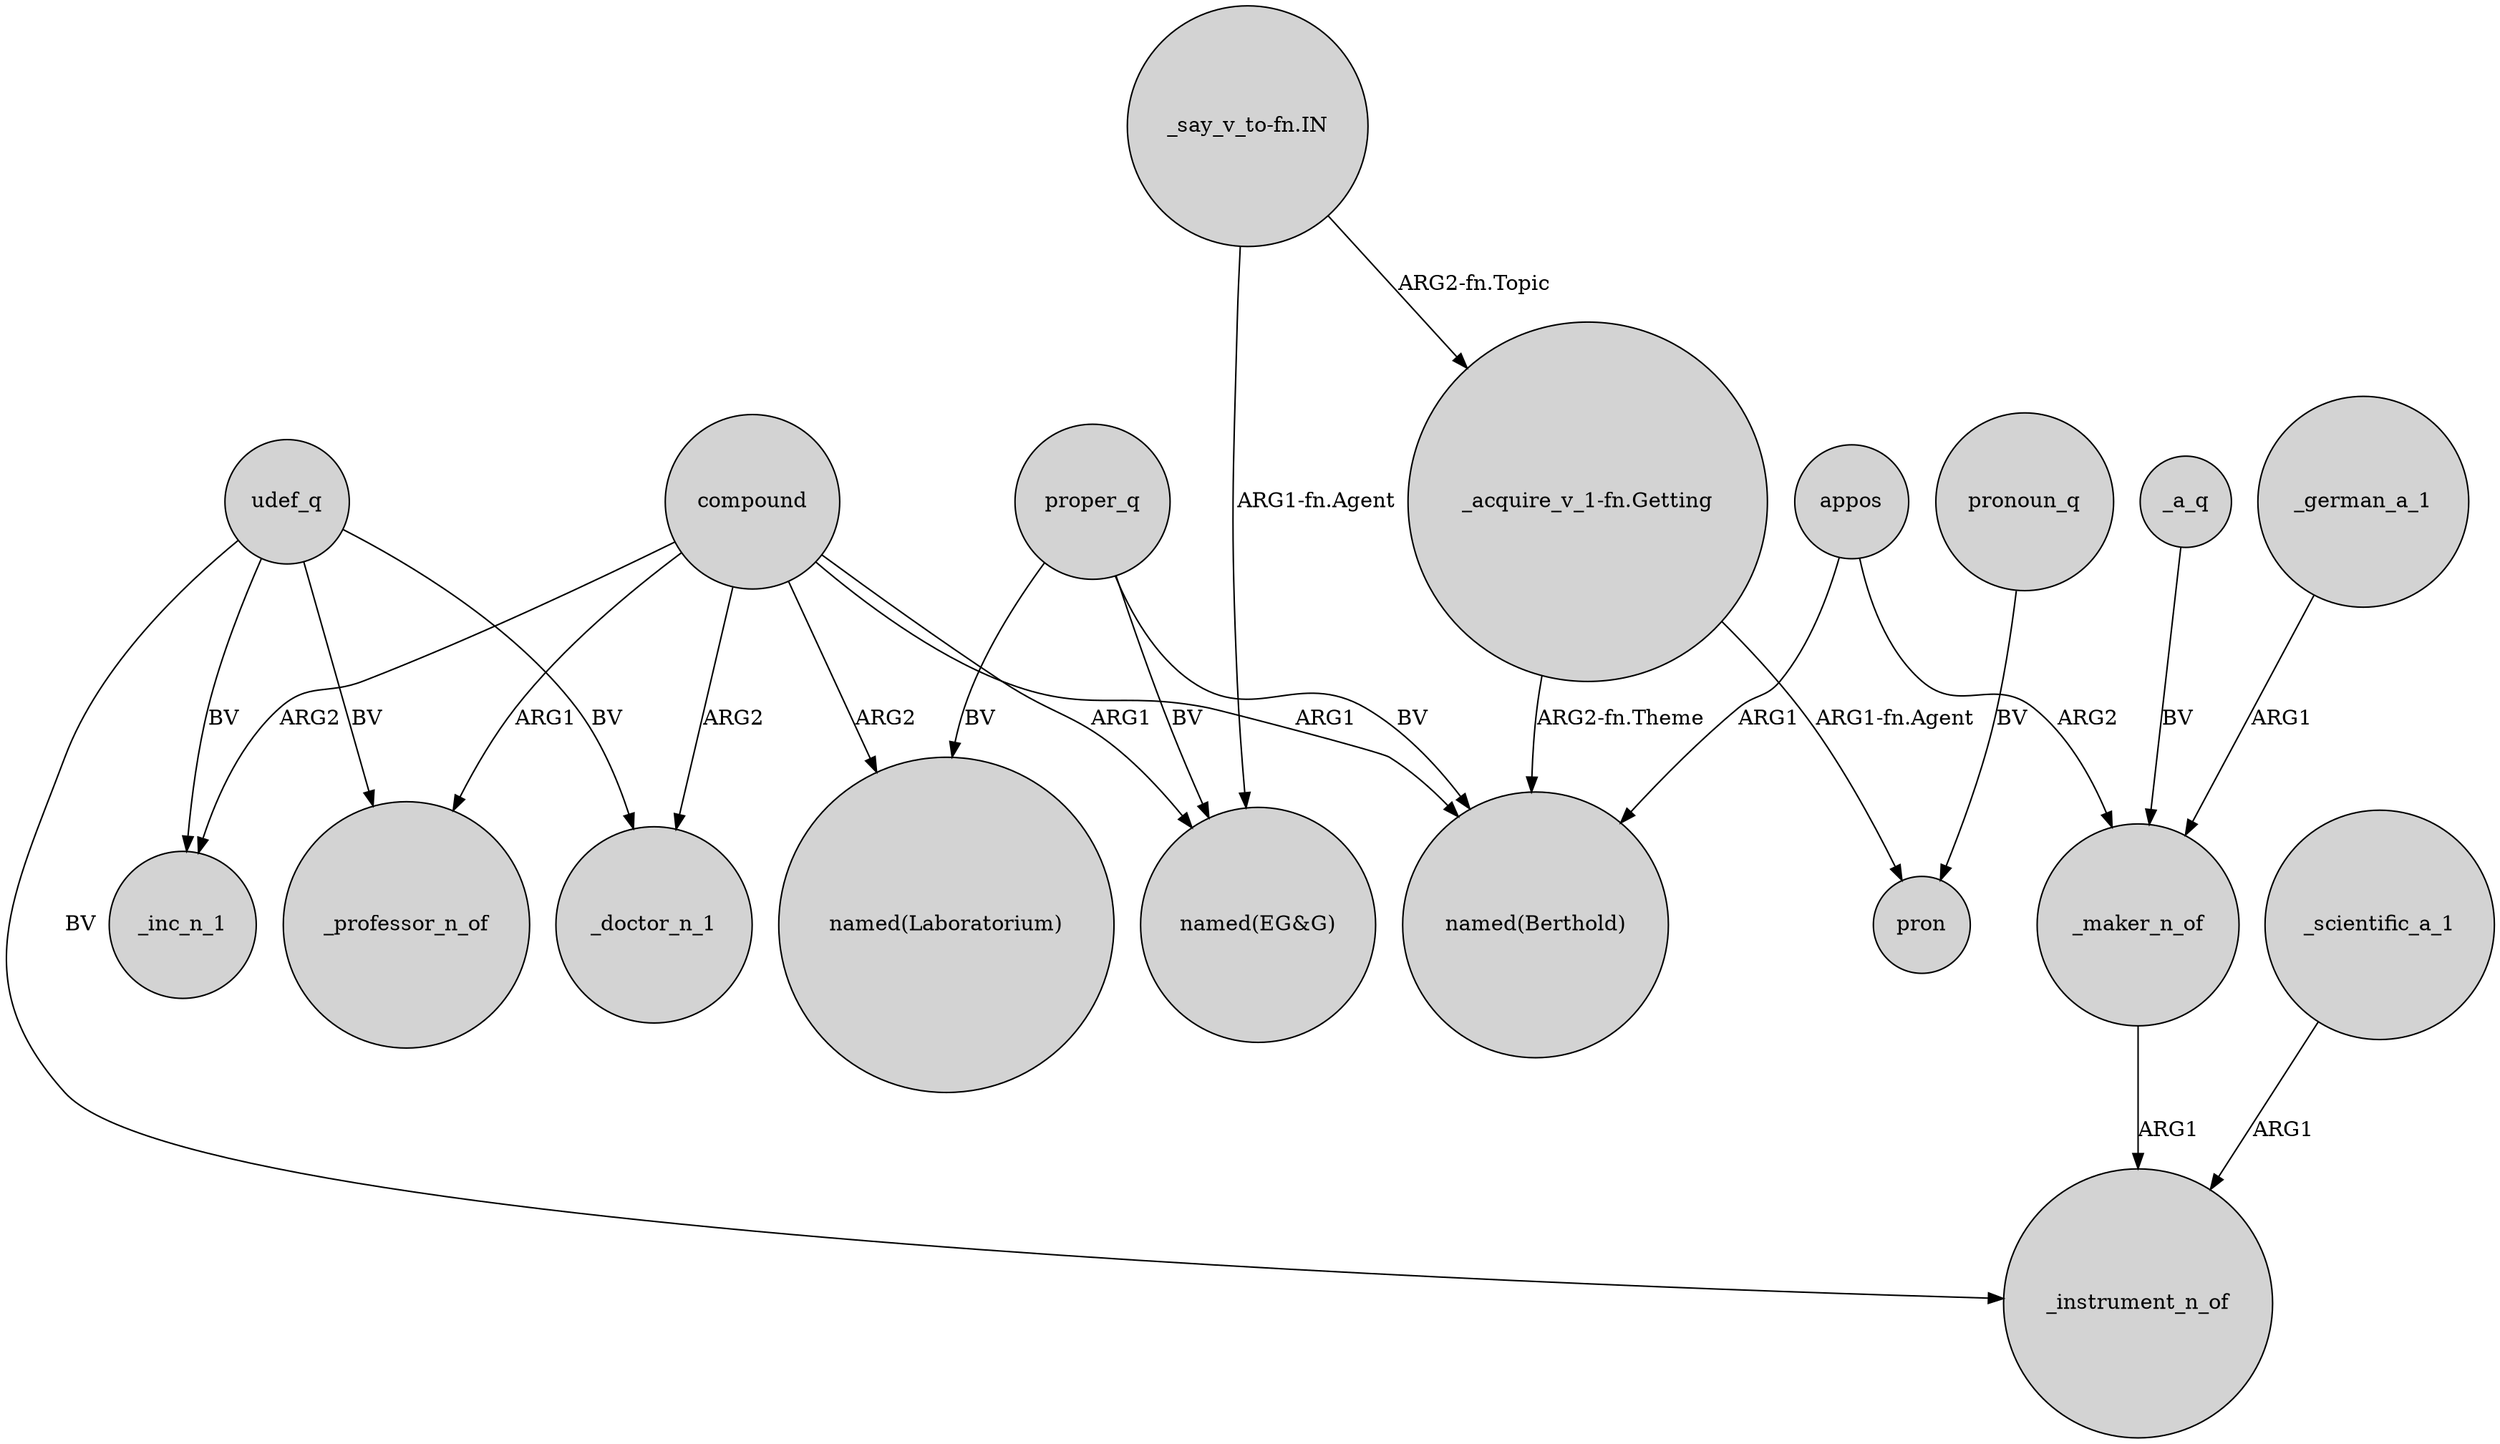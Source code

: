 digraph {
	node [shape=circle style=filled]
	"_say_v_to-fn.IN" -> "_acquire_v_1-fn.Getting" [label="ARG2-fn.Topic"]
	compound -> _doctor_n_1 [label=ARG2]
	udef_q -> _inc_n_1 [label=BV]
	proper_q -> "named(Berthold)" [label=BV]
	udef_q -> _professor_n_of [label=BV]
	compound -> "named(Berthold)" [label=ARG1]
	"_say_v_to-fn.IN" -> "named(EG&G)" [label="ARG1-fn.Agent"]
	compound -> "named(Laboratorium)" [label=ARG2]
	"_acquire_v_1-fn.Getting" -> "named(Berthold)" [label="ARG2-fn.Theme"]
	udef_q -> _instrument_n_of [label=BV]
	compound -> "named(EG&G)" [label=ARG1]
	udef_q -> _doctor_n_1 [label=BV]
	compound -> _professor_n_of [label=ARG1]
	appos -> "named(Berthold)" [label=ARG1]
	appos -> _maker_n_of [label=ARG2]
	"_acquire_v_1-fn.Getting" -> pron [label="ARG1-fn.Agent"]
	pronoun_q -> pron [label=BV]
	_a_q -> _maker_n_of [label=BV]
	_scientific_a_1 -> _instrument_n_of [label=ARG1]
	proper_q -> "named(EG&G)" [label=BV]
	_german_a_1 -> _maker_n_of [label=ARG1]
	_maker_n_of -> _instrument_n_of [label=ARG1]
	proper_q -> "named(Laboratorium)" [label=BV]
	compound -> _inc_n_1 [label=ARG2]
}

